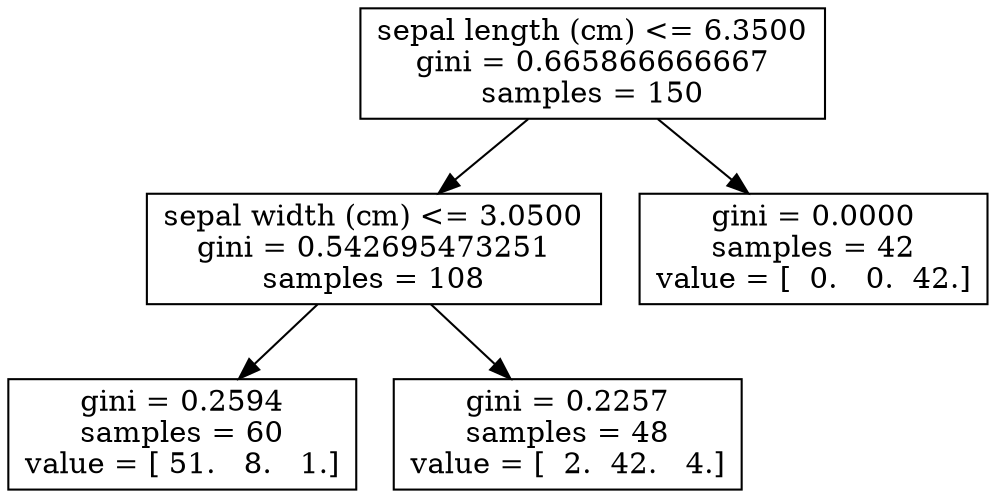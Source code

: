 digraph Tree {
0 [label="sepal length (cm) <= 6.3500\ngini = 0.665866666667\nsamples = 150", shape="box"] ;
1 [label="sepal width (cm) <= 3.0500\ngini = 0.542695473251\nsamples = 108", shape="box"] ;
0 -> 1 ;
2 [label="gini = 0.2594\nsamples = 60\nvalue = [ 51.   8.   1.]", shape="box"] ;
1 -> 2 ;
3 [label="gini = 0.2257\nsamples = 48\nvalue = [  2.  42.   4.]", shape="box"] ;
1 -> 3 ;
4 [label="gini = 0.0000\nsamples = 42\nvalue = [  0.   0.  42.]", shape="box"] ;
0 -> 4 ;
}